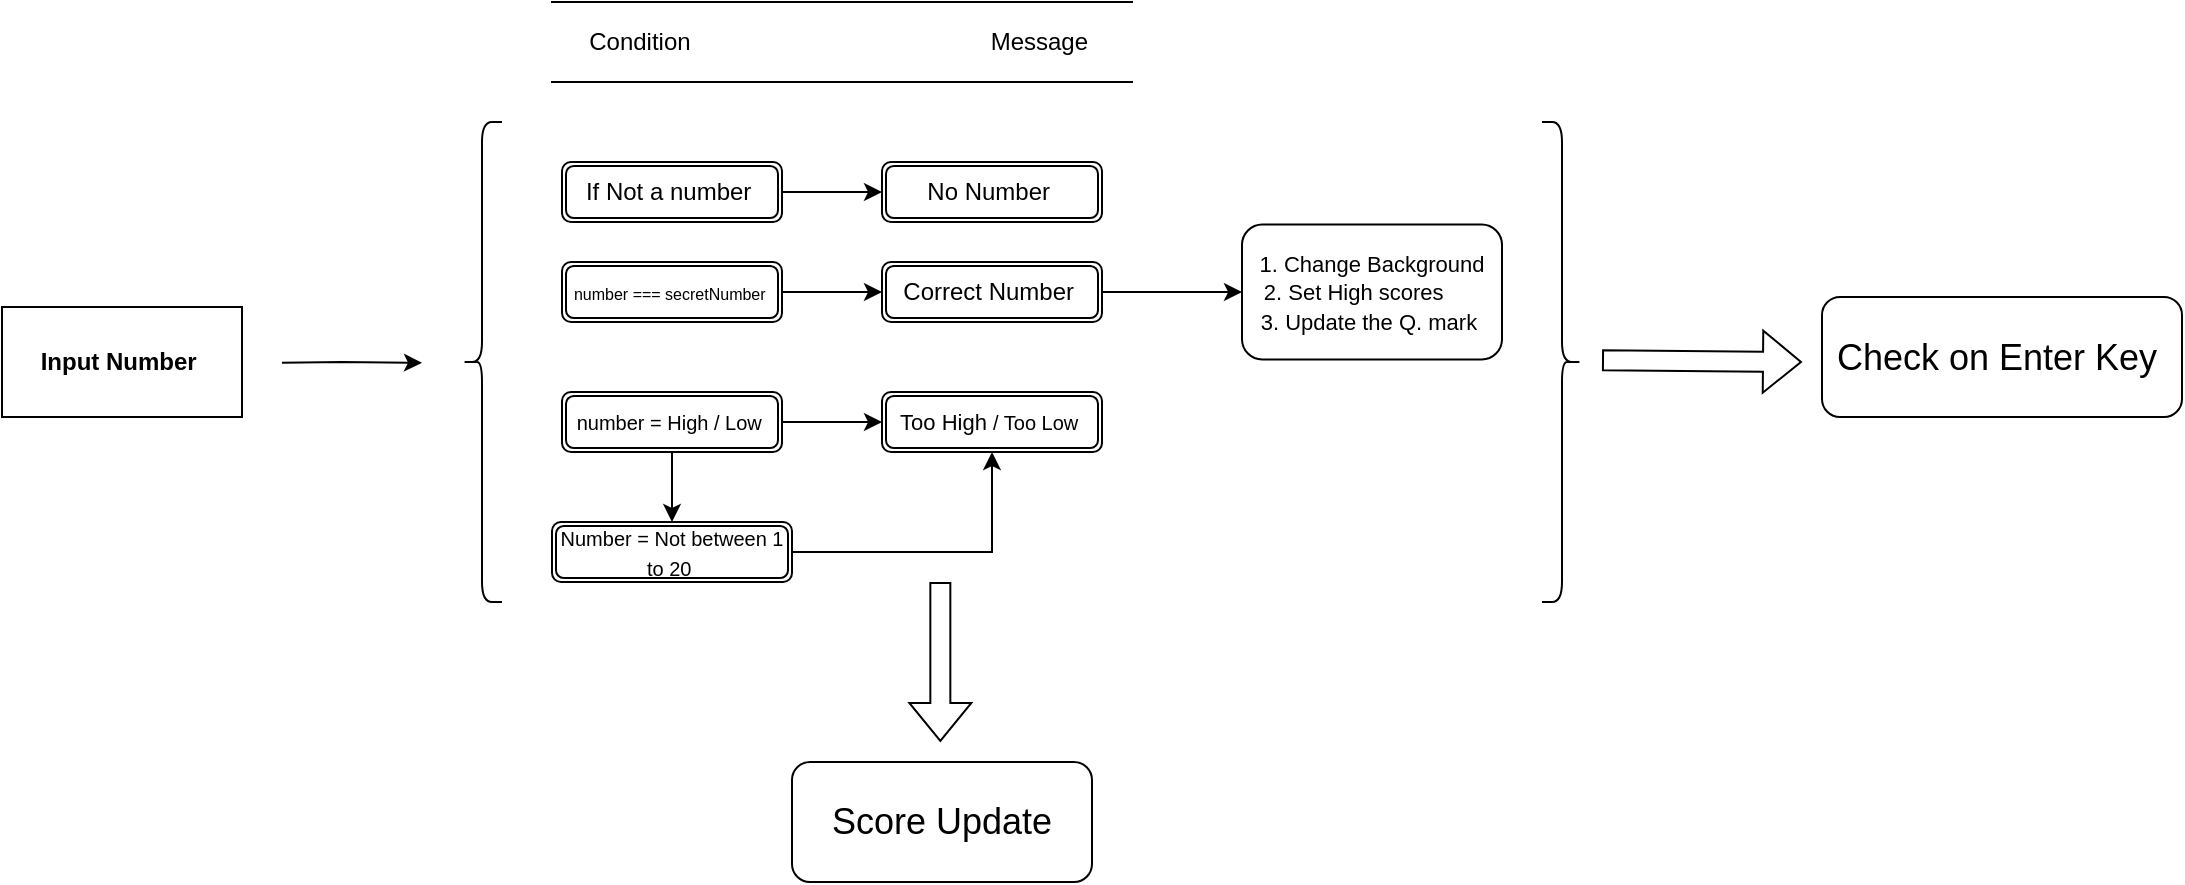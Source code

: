 <mxfile version="23.1.1" type="github">
  <diagram id="C5RBs43oDa-KdzZeNtuy" name="Page-1">
    <mxGraphModel dx="1467" dy="1892" grid="1" gridSize="10" guides="1" tooltips="1" connect="1" arrows="1" fold="1" page="1" pageScale="1" pageWidth="827" pageHeight="1169" math="0" shadow="0">
      <root>
        <mxCell id="WIyWlLk6GJQsqaUBKTNV-0" />
        <mxCell id="WIyWlLk6GJQsqaUBKTNV-1" parent="WIyWlLk6GJQsqaUBKTNV-0" />
        <mxCell id="pBlrWGh7TpLZCddfQkv4-0" value="&lt;b&gt;Input Number&amp;nbsp;&lt;/b&gt;" style="rounded=0;whiteSpace=wrap;html=1;" vertex="1" parent="WIyWlLk6GJQsqaUBKTNV-1">
          <mxGeometry x="40" y="132.5" width="120" height="55" as="geometry" />
        </mxCell>
        <mxCell id="pBlrWGh7TpLZCddfQkv4-1" value="" style="endArrow=classic;html=1;rounded=0;" edge="1" parent="WIyWlLk6GJQsqaUBKTNV-1">
          <mxGeometry width="50" height="50" relative="1" as="geometry">
            <mxPoint x="180" y="160.41" as="sourcePoint" />
            <mxPoint x="250" y="160.41" as="targetPoint" />
            <Array as="points">
              <mxPoint x="210" y="160" />
            </Array>
          </mxGeometry>
        </mxCell>
        <mxCell id="pBlrWGh7TpLZCddfQkv4-7" value="" style="shape=curlyBracket;whiteSpace=wrap;html=1;rounded=1;labelPosition=left;verticalLabelPosition=middle;align=right;verticalAlign=middle;" vertex="1" parent="WIyWlLk6GJQsqaUBKTNV-1">
          <mxGeometry x="270" y="40" width="20" height="240" as="geometry" />
        </mxCell>
        <mxCell id="pBlrWGh7TpLZCddfQkv4-10" value="" style="shape=curlyBracket;whiteSpace=wrap;html=1;rounded=1;flipH=1;labelPosition=right;verticalLabelPosition=middle;align=left;verticalAlign=middle;size=0.5;" vertex="1" parent="WIyWlLk6GJQsqaUBKTNV-1">
          <mxGeometry x="810" y="40" width="20" height="240" as="geometry" />
        </mxCell>
        <mxCell id="pBlrWGh7TpLZCddfQkv4-13" value="" style="edgeStyle=orthogonalEdgeStyle;rounded=0;orthogonalLoop=1;jettySize=auto;html=1;" edge="1" parent="WIyWlLk6GJQsqaUBKTNV-1" source="pBlrWGh7TpLZCddfQkv4-11" target="pBlrWGh7TpLZCddfQkv4-12">
          <mxGeometry relative="1" as="geometry" />
        </mxCell>
        <mxCell id="pBlrWGh7TpLZCddfQkv4-11" value="If Not a number&amp;nbsp;" style="shape=ext;double=1;rounded=1;whiteSpace=wrap;html=1;" vertex="1" parent="WIyWlLk6GJQsqaUBKTNV-1">
          <mxGeometry x="320" y="60" width="110" height="30" as="geometry" />
        </mxCell>
        <mxCell id="pBlrWGh7TpLZCddfQkv4-12" value="No Number&amp;nbsp;" style="shape=ext;double=1;rounded=1;whiteSpace=wrap;html=1;" vertex="1" parent="WIyWlLk6GJQsqaUBKTNV-1">
          <mxGeometry x="480" y="60" width="110" height="30" as="geometry" />
        </mxCell>
        <mxCell id="pBlrWGh7TpLZCddfQkv4-15" value="Condition&amp;nbsp; &amp;nbsp; &amp;nbsp; &amp;nbsp; &amp;nbsp; &amp;nbsp; &amp;nbsp; &amp;nbsp; &amp;nbsp; &amp;nbsp; &amp;nbsp; &amp;nbsp; &amp;nbsp; &amp;nbsp; &amp;nbsp; &amp;nbsp; &amp;nbsp; &amp;nbsp; &amp;nbsp; &amp;nbsp; &amp;nbsp; &amp;nbsp; &amp;nbsp;Message&amp;nbsp;" style="shape=partialRectangle;whiteSpace=wrap;html=1;left=0;right=0;fillColor=none;" vertex="1" parent="WIyWlLk6GJQsqaUBKTNV-1">
          <mxGeometry x="315" y="-20" width="290" height="40" as="geometry" />
        </mxCell>
        <mxCell id="pBlrWGh7TpLZCddfQkv4-19" value="" style="edgeStyle=orthogonalEdgeStyle;rounded=0;orthogonalLoop=1;jettySize=auto;html=1;" edge="1" parent="WIyWlLk6GJQsqaUBKTNV-1" source="pBlrWGh7TpLZCddfQkv4-16" target="pBlrWGh7TpLZCddfQkv4-18">
          <mxGeometry relative="1" as="geometry" />
        </mxCell>
        <mxCell id="pBlrWGh7TpLZCddfQkv4-16" value="&lt;font style=&quot;font-size: 8px;&quot;&gt;number === secretNumber&amp;nbsp;&lt;/font&gt;" style="shape=ext;double=1;rounded=1;whiteSpace=wrap;html=1;" vertex="1" parent="WIyWlLk6GJQsqaUBKTNV-1">
          <mxGeometry x="320" y="110" width="110" height="30" as="geometry" />
        </mxCell>
        <mxCell id="pBlrWGh7TpLZCddfQkv4-21" value="" style="edgeStyle=orthogonalEdgeStyle;rounded=0;orthogonalLoop=1;jettySize=auto;html=1;" edge="1" parent="WIyWlLk6GJQsqaUBKTNV-1" source="pBlrWGh7TpLZCddfQkv4-18" target="pBlrWGh7TpLZCddfQkv4-20">
          <mxGeometry relative="1" as="geometry" />
        </mxCell>
        <mxCell id="pBlrWGh7TpLZCddfQkv4-18" value="Correct Number&amp;nbsp;" style="shape=ext;double=1;rounded=1;whiteSpace=wrap;html=1;" vertex="1" parent="WIyWlLk6GJQsqaUBKTNV-1">
          <mxGeometry x="480" y="110" width="110" height="30" as="geometry" />
        </mxCell>
        <mxCell id="pBlrWGh7TpLZCddfQkv4-20" value="&lt;font style=&quot;font-size: 11px;&quot;&gt;1. Change Background&lt;br&gt;2. Set High scores&amp;nbsp; &amp;nbsp; &amp;nbsp;&amp;nbsp;&lt;br&gt;3. Update the Q. mark&amp;nbsp;&lt;br&gt;&lt;/font&gt;" style="whiteSpace=wrap;html=1;rounded=1;" vertex="1" parent="WIyWlLk6GJQsqaUBKTNV-1">
          <mxGeometry x="660" y="91.25" width="130" height="67.5" as="geometry" />
        </mxCell>
        <mxCell id="pBlrWGh7TpLZCddfQkv4-24" value="" style="edgeStyle=orthogonalEdgeStyle;rounded=0;orthogonalLoop=1;jettySize=auto;html=1;" edge="1" parent="WIyWlLk6GJQsqaUBKTNV-1" source="pBlrWGh7TpLZCddfQkv4-22" target="pBlrWGh7TpLZCddfQkv4-23">
          <mxGeometry relative="1" as="geometry" />
        </mxCell>
        <mxCell id="pBlrWGh7TpLZCddfQkv4-31" value="" style="edgeStyle=orthogonalEdgeStyle;rounded=0;orthogonalLoop=1;jettySize=auto;html=1;" edge="1" parent="WIyWlLk6GJQsqaUBKTNV-1" source="pBlrWGh7TpLZCddfQkv4-22" target="pBlrWGh7TpLZCddfQkv4-30">
          <mxGeometry relative="1" as="geometry" />
        </mxCell>
        <mxCell id="pBlrWGh7TpLZCddfQkv4-22" value="&lt;font style=&quot;font-size: 10px;&quot;&gt;number = High / Low&amp;nbsp;&lt;/font&gt;" style="shape=ext;double=1;rounded=1;whiteSpace=wrap;html=1;" vertex="1" parent="WIyWlLk6GJQsqaUBKTNV-1">
          <mxGeometry x="320" y="175" width="110" height="30" as="geometry" />
        </mxCell>
        <mxCell id="pBlrWGh7TpLZCddfQkv4-23" value="&lt;font style=&quot;font-size: 11px;&quot;&gt;Too High &lt;/font&gt;&lt;font style=&quot;font-size: 10px;&quot;&gt;/ Too Low&amp;nbsp;&lt;/font&gt;" style="shape=ext;double=1;rounded=1;whiteSpace=wrap;html=1;" vertex="1" parent="WIyWlLk6GJQsqaUBKTNV-1">
          <mxGeometry x="480" y="175" width="110" height="30" as="geometry" />
        </mxCell>
        <mxCell id="pBlrWGh7TpLZCddfQkv4-37" value="" style="edgeStyle=orthogonalEdgeStyle;rounded=0;orthogonalLoop=1;jettySize=auto;html=1;" edge="1" parent="WIyWlLk6GJQsqaUBKTNV-1" source="pBlrWGh7TpLZCddfQkv4-30" target="pBlrWGh7TpLZCddfQkv4-23">
          <mxGeometry relative="1" as="geometry" />
        </mxCell>
        <mxCell id="pBlrWGh7TpLZCddfQkv4-30" value="&lt;font style=&quot;font-size: 10px;&quot;&gt;Number = Not between 1 to 20&amp;nbsp;&lt;/font&gt;" style="shape=ext;double=1;rounded=1;whiteSpace=wrap;html=1;" vertex="1" parent="WIyWlLk6GJQsqaUBKTNV-1">
          <mxGeometry x="315" y="240" width="120" height="30" as="geometry" />
        </mxCell>
        <mxCell id="pBlrWGh7TpLZCddfQkv4-41" value="" style="shape=flexArrow;endArrow=classic;html=1;rounded=0;" edge="1" parent="WIyWlLk6GJQsqaUBKTNV-1">
          <mxGeometry width="50" height="50" relative="1" as="geometry">
            <mxPoint x="509.17" y="270" as="sourcePoint" />
            <mxPoint x="509.17" y="350" as="targetPoint" />
          </mxGeometry>
        </mxCell>
        <mxCell id="pBlrWGh7TpLZCddfQkv4-42" value="&lt;font style=&quot;font-size: 18px;&quot;&gt;Score Update&lt;/font&gt;" style="rounded=1;whiteSpace=wrap;html=1;" vertex="1" parent="WIyWlLk6GJQsqaUBKTNV-1">
          <mxGeometry x="435" y="360" width="150" height="60" as="geometry" />
        </mxCell>
        <mxCell id="pBlrWGh7TpLZCddfQkv4-43" value="" style="shape=flexArrow;endArrow=classic;html=1;rounded=0;" edge="1" parent="WIyWlLk6GJQsqaUBKTNV-1">
          <mxGeometry width="50" height="50" relative="1" as="geometry">
            <mxPoint x="840" y="159.17" as="sourcePoint" />
            <mxPoint x="940" y="160" as="targetPoint" />
          </mxGeometry>
        </mxCell>
        <mxCell id="pBlrWGh7TpLZCddfQkv4-45" value="&lt;font style=&quot;font-size: 18px;&quot;&gt;Check on Enter Key&amp;nbsp;&lt;/font&gt;" style="rounded=1;whiteSpace=wrap;html=1;" vertex="1" parent="WIyWlLk6GJQsqaUBKTNV-1">
          <mxGeometry x="950" y="127.5" width="180" height="60" as="geometry" />
        </mxCell>
      </root>
    </mxGraphModel>
  </diagram>
</mxfile>
